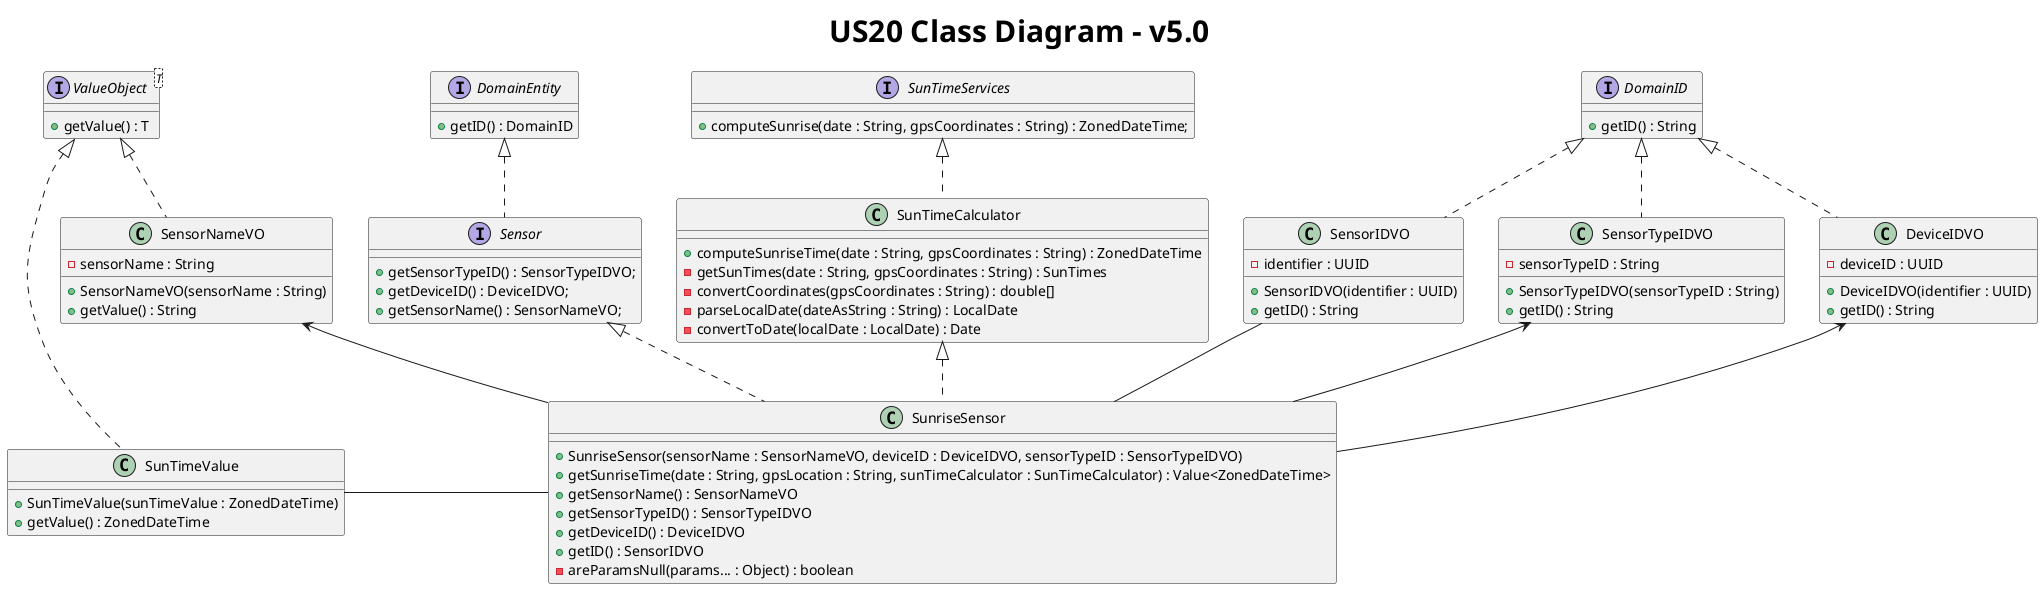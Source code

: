 @startuml
title <size: 30> US20 Class Diagram - v5.0


interface Sensor {
    + getSensorTypeID() : SensorTypeIDVO;
    + getDeviceID() : DeviceIDVO;
    + getSensorName() : SensorNameVO;
}

interface DomainEntity {
    + getID() : DomainID
}

interface DomainID {
    + getID() : String
}

interface ValueObject<T> {
    + getValue() : T
}

interface SunTimeServices {
    + computeSunrise(date : String, gpsCoordinates : String) : ZonedDateTime;
    }

class SunriseSensor{
    + SunriseSensor(sensorName : SensorNameVO, deviceID : DeviceIDVO, sensorTypeID : SensorTypeIDVO)
    + getSunriseTime(date : String, gpsLocation : String, sunTimeCalculator : SunTimeCalculator) : Value<ZonedDateTime>
    + getSensorName() : SensorNameVO
    + getSensorTypeID() : SensorTypeIDVO
    + getDeviceID() : DeviceIDVO
    + getID() : SensorIDVO
    - areParamsNull(params... : Object) : boolean
}

class SunTimeValue {
    + SunTimeValue(sunTimeValue : ZonedDateTime)
    + getValue() : ZonedDateTime
}

class SunTimeCalculator {
    + computeSunriseTime(date : String, gpsCoordinates : String) : ZonedDateTime
    - getSunTimes(date : String, gpsCoordinates : String) : SunTimes
    - convertCoordinates(gpsCoordinates : String) : double[]
    - parseLocalDate(dateAsString : String) : LocalDate
    - convertToDate(localDate : LocalDate) : Date
}

class SensorNameVO {
    - sensorName : String
    + SensorNameVO(sensorName : String)
    + getValue() : String
}

class SensorIDVO {
    - identifier : UUID
    + SensorIDVO(identifier : UUID)
    + getID() : String
}

class SensorTypeIDVO {
    - sensorTypeID : String
    + SensorTypeIDVO(sensorTypeID : String)
    + getID() : String
}

class DeviceIDVO {
    - deviceID : UUID
    + DeviceIDVO(identifier : UUID)
    + getID() : String
}



DomainEntity <|.. Sensor
Sensor <|.. SunriseSensor
SunTimeCalculator <|.. SunriseSensor
SunTimeServices <|.. SunTimeCalculator

SensorNameVO <-- SunriseSensor
SensorIDVO -- SunriseSensor
SunTimeValue --right SunriseSensor
SensorTypeIDVO <-- SunriseSensor
DeviceIDVO <-- SunriseSensor

ValueObject <|.. SensorNameVO
DomainID <|.. SensorIDVO
DomainID <|.. SensorTypeIDVO
DomainID <|.. DeviceIDVO

ValueObject <|.. SunTimeValue

@enduml